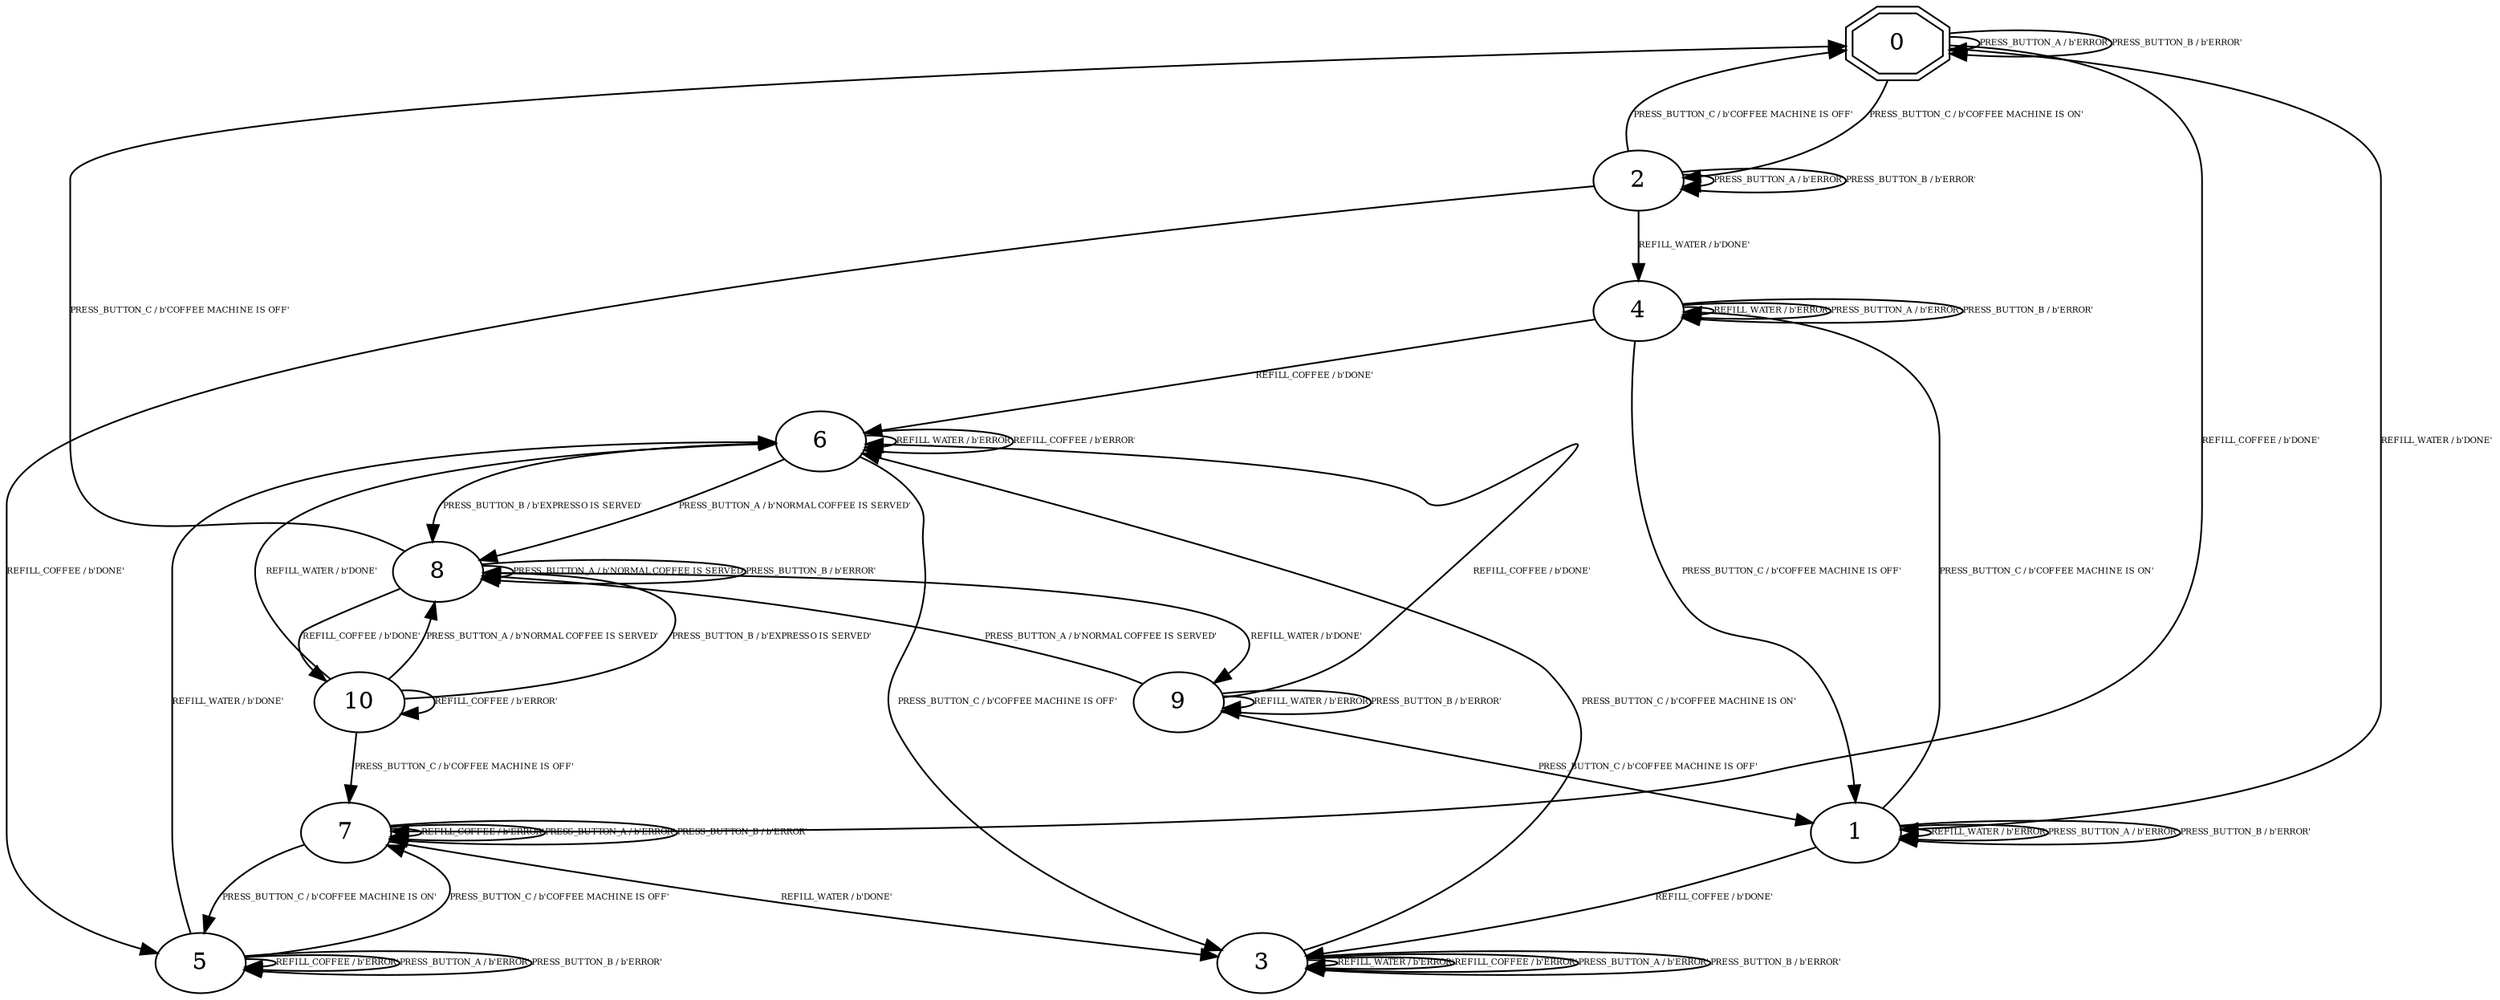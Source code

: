 digraph "Automata" {
"0" [shape=doubleoctagon, style=filled, fillcolor=white, URL="0"];
"2" [shape=ellipse, style=filled, fillcolor=white, URL="2"];
"5" [shape=ellipse, style=filled, fillcolor=white, URL="5"];
"6" [shape=ellipse, style=filled, fillcolor=white, URL="6"];
"3" [shape=ellipse, style=filled, fillcolor=white, URL="3"];
"8" [shape=ellipse, style=filled, fillcolor=white, URL="8"];
"10" [shape=ellipse, style=filled, fillcolor=white, URL="10"];
"9" [shape=ellipse, style=filled, fillcolor=white, URL="9"];
"4" [shape=ellipse, style=filled, fillcolor=white, URL="4"];
"7" [shape=ellipse, style=filled, fillcolor=white, URL="7"];
"1" [shape=ellipse, style=filled, fillcolor=white, URL="1"];
"0" -> "1" [fontsize=5, label="REFILL_WATER / b'DONE'", URL="t0"];
"0" -> "7" [fontsize=5, label="REFILL_COFFEE / b'DONE'", URL="t1"];
"0" -> "0" [fontsize=5, label="PRESS_BUTTON_A / b'ERROR'", URL="t2"];
"0" -> "0" [fontsize=5, label="PRESS_BUTTON_B / b'ERROR'", URL="t3"];
"0" -> "2" [fontsize=5, label="PRESS_BUTTON_C / b'COFFEE MACHINE IS ON'", URL="t4"];
"2" -> "4" [fontsize=5, label="REFILL_WATER / b'DONE'", URL="t10"];
"2" -> "5" [fontsize=5, label="REFILL_COFFEE / b'DONE'", URL="t11"];
"2" -> "2" [fontsize=5, label="PRESS_BUTTON_A / b'ERROR'", URL="t12"];
"2" -> "2" [fontsize=5, label="PRESS_BUTTON_B / b'ERROR'", URL="t13"];
"2" -> "0" [fontsize=5, label="PRESS_BUTTON_C / b'COFFEE MACHINE IS OFF'", URL="t14"];
"5" -> "6" [fontsize=5, label="REFILL_WATER / b'DONE'", URL="t25"];
"5" -> "5" [fontsize=5, label="REFILL_COFFEE / b'ERROR'", URL="t26"];
"5" -> "5" [fontsize=5, label="PRESS_BUTTON_A / b'ERROR'", URL="t27"];
"5" -> "5" [fontsize=5, label="PRESS_BUTTON_B / b'ERROR'", URL="t28"];
"5" -> "7" [fontsize=5, label="PRESS_BUTTON_C / b'COFFEE MACHINE IS OFF'", URL="t29"];
"6" -> "6" [fontsize=5, label="REFILL_WATER / b'ERROR'", URL="t30"];
"6" -> "6" [fontsize=5, label="REFILL_COFFEE / b'ERROR'", URL="t31"];
"6" -> "8" [fontsize=5, label="PRESS_BUTTON_A / b'NORMAL COFFEE IS SERVED'", URL="t32"];
"6" -> "8" [fontsize=5, label="PRESS_BUTTON_B / b'EXPRESSO IS SERVED'", URL="t33"];
"6" -> "3" [fontsize=5, label="PRESS_BUTTON_C / b'COFFEE MACHINE IS OFF'", URL="t34"];
"3" -> "3" [fontsize=5, label="REFILL_WATER / b'ERROR'", URL="t15"];
"3" -> "3" [fontsize=5, label="REFILL_COFFEE / b'ERROR'", URL="t16"];
"3" -> "3" [fontsize=5, label="PRESS_BUTTON_A / b'ERROR'", URL="t17"];
"3" -> "3" [fontsize=5, label="PRESS_BUTTON_B / b'ERROR'", URL="t18"];
"3" -> "6" [fontsize=5, label="PRESS_BUTTON_C / b'COFFEE MACHINE IS ON'", URL="t19"];
"8" -> "9" [fontsize=5, label="REFILL_WATER / b'DONE'", URL="t40"];
"8" -> "10" [fontsize=5, label="REFILL_COFFEE / b'DONE'", URL="t41"];
"8" -> "8" [fontsize=5, label="PRESS_BUTTON_A / b'NORMAL COFFEE IS SERVED'", URL="t42"];
"8" -> "8" [fontsize=5, label="PRESS_BUTTON_B / b'ERROR'", URL="t43"];
"8" -> "0" [fontsize=5, label="PRESS_BUTTON_C / b'COFFEE MACHINE IS OFF'", URL="t44"];
"10" -> "6" [fontsize=5, label="REFILL_WATER / b'DONE'", URL="t50"];
"10" -> "10" [fontsize=5, label="REFILL_COFFEE / b'ERROR'", URL="t51"];
"10" -> "8" [fontsize=5, label="PRESS_BUTTON_A / b'NORMAL COFFEE IS SERVED'", URL="t52"];
"10" -> "8" [fontsize=5, label="PRESS_BUTTON_B / b'EXPRESSO IS SERVED'", URL="t53"];
"10" -> "7" [fontsize=5, label="PRESS_BUTTON_C / b'COFFEE MACHINE IS OFF'", URL="t54"];
"9" -> "9" [fontsize=5, label="REFILL_WATER / b'ERROR'", URL="t45"];
"9" -> "6" [fontsize=5, label="REFILL_COFFEE / b'DONE'", URL="t46"];
"9" -> "8" [fontsize=5, label="PRESS_BUTTON_A / b'NORMAL COFFEE IS SERVED'", URL="t47"];
"9" -> "9" [fontsize=5, label="PRESS_BUTTON_B / b'ERROR'", URL="t48"];
"9" -> "1" [fontsize=5, label="PRESS_BUTTON_C / b'COFFEE MACHINE IS OFF'", URL="t49"];
"4" -> "4" [fontsize=5, label="REFILL_WATER / b'ERROR'", URL="t20"];
"4" -> "6" [fontsize=5, label="REFILL_COFFEE / b'DONE'", URL="t21"];
"4" -> "4" [fontsize=5, label="PRESS_BUTTON_A / b'ERROR'", URL="t22"];
"4" -> "4" [fontsize=5, label="PRESS_BUTTON_B / b'ERROR'", URL="t23"];
"4" -> "1" [fontsize=5, label="PRESS_BUTTON_C / b'COFFEE MACHINE IS OFF'", URL="t24"];
"7" -> "3" [fontsize=5, label="REFILL_WATER / b'DONE'", URL="t35"];
"7" -> "7" [fontsize=5, label="REFILL_COFFEE / b'ERROR'", URL="t36"];
"7" -> "7" [fontsize=5, label="PRESS_BUTTON_A / b'ERROR'", URL="t37"];
"7" -> "7" [fontsize=5, label="PRESS_BUTTON_B / b'ERROR'", URL="t38"];
"7" -> "5" [fontsize=5, label="PRESS_BUTTON_C / b'COFFEE MACHINE IS ON'", URL="t39"];
"1" -> "1" [fontsize=5, label="REFILL_WATER / b'ERROR'", URL="t5"];
"1" -> "3" [fontsize=5, label="REFILL_COFFEE / b'DONE'", URL="t6"];
"1" -> "1" [fontsize=5, label="PRESS_BUTTON_A / b'ERROR'", URL="t7"];
"1" -> "1" [fontsize=5, label="PRESS_BUTTON_B / b'ERROR'", URL="t8"];
"1" -> "4" [fontsize=5, label="PRESS_BUTTON_C / b'COFFEE MACHINE IS ON'", URL="t9"];
}